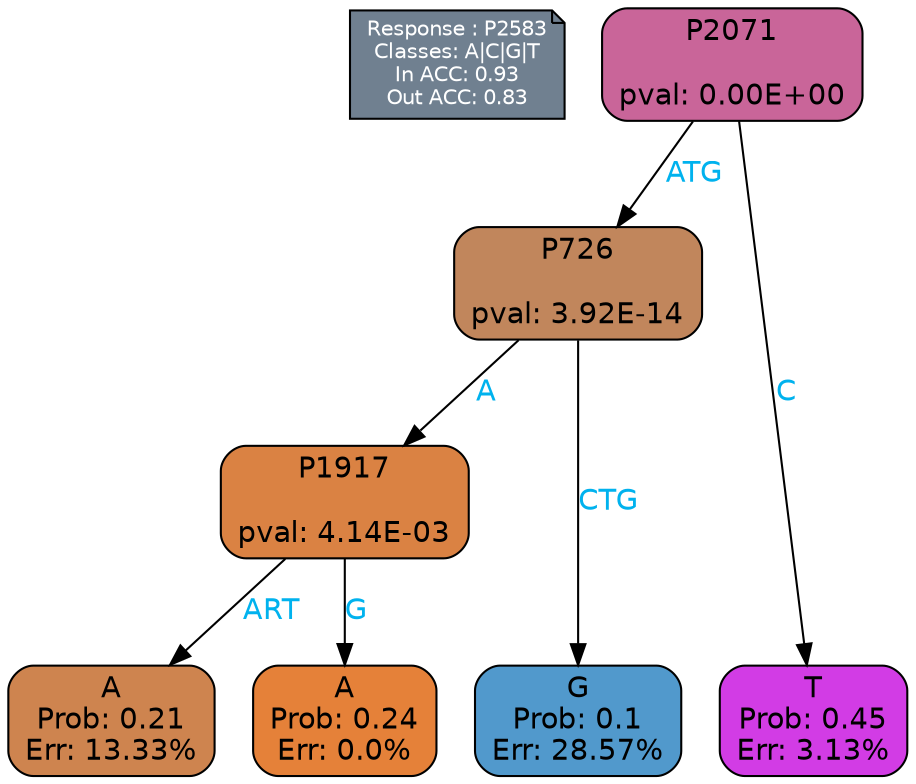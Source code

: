 digraph Tree {
node [shape=box, style="filled, rounded", color="black", fontname=helvetica] ;
graph [ranksep=equally, splines=polylines, bgcolor=transparent, dpi=600] ;
edge [fontname=helvetica] ;
LEGEND [label="Response : P2583
Classes: A|C|G|T
In ACC: 0.93
Out ACC: 0.83
",shape=note,align=left,style=filled,fillcolor="slategray",fontcolor="white",fontsize=10];1 [label="P2071

pval: 0.00E+00", fillcolor="#c96599"] ;
2 [label="P726

pval: 3.92E-14", fillcolor="#c1865c"] ;
3 [label="P1917

pval: 4.14E-03", fillcolor="#da8243"] ;
4 [label="A
Prob: 0.21
Err: 13.33%", fillcolor="#ce844f"] ;
5 [label="A
Prob: 0.24
Err: 0.0%", fillcolor="#e58139"] ;
6 [label="G
Prob: 0.1
Err: 28.57%", fillcolor="#5199cc"] ;
7 [label="T
Prob: 0.45
Err: 3.13%", fillcolor="#d23ce5"] ;
1 -> 2 [label="ATG",fontcolor=deepskyblue2] ;
1 -> 7 [label="C",fontcolor=deepskyblue2] ;
2 -> 3 [label="A",fontcolor=deepskyblue2] ;
2 -> 6 [label="CTG",fontcolor=deepskyblue2] ;
3 -> 4 [label="ART",fontcolor=deepskyblue2] ;
3 -> 5 [label="G",fontcolor=deepskyblue2] ;
{rank = same; 4;5;6;7;}{rank = same; LEGEND;1;}}